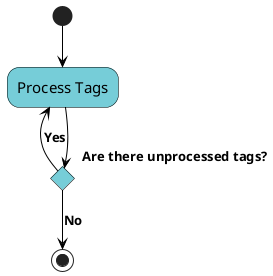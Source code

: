 @startuml
skinparam activity {
BackgroundColor #76CDD8
ArrowColor black
ArrowFontSize 13
ArrowFontStyle bold
ArrowFontName Segoe UI
BorderColor black
FontName Segoe UI
FontSize 15
}
(*) --> "Process Tags"
If "Are there unprocessed tags?"
-left-> [Yes] "Process Tags"
else
-->[No] (*)
@enduml